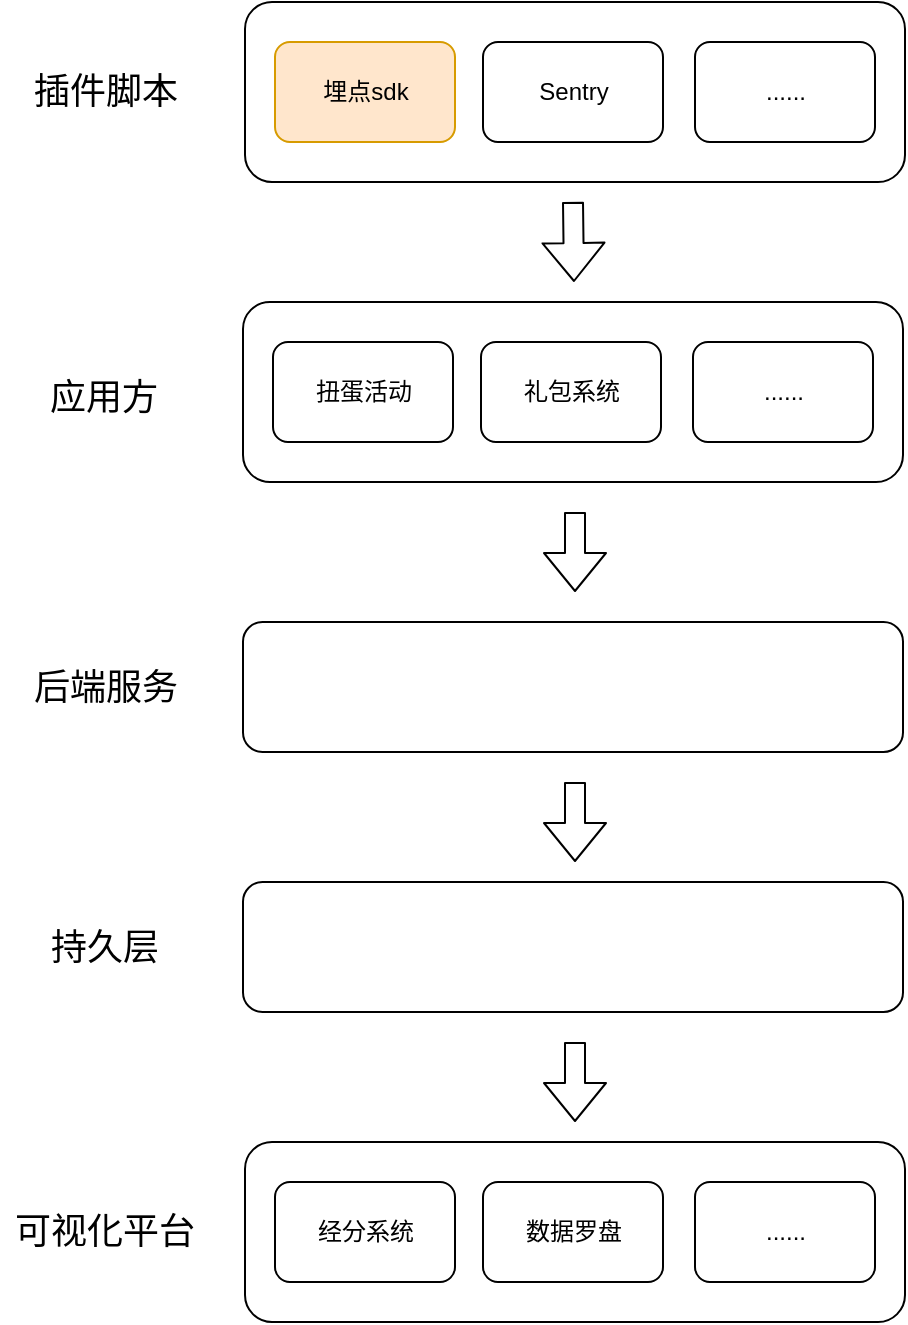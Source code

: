 <mxfile version="14.4.9" type="github">
  <diagram id="6a731a19-8d31-9384-78a2-239565b7b9f0" name="Page-1">
    <mxGraphModel dx="946" dy="534" grid="1" gridSize="10" guides="1" tooltips="1" connect="1" arrows="1" fold="1" page="1" pageScale="1" pageWidth="1169" pageHeight="827" background="#ffffff" math="0" shadow="0">
      <root>
        <mxCell id="0" />
        <mxCell id="1" parent="0" />
        <mxCell id="UvGuUl9j-CJud8FYkH5n-78" value="" style="rounded=1;whiteSpace=wrap;html=1;" vertex="1" parent="1">
          <mxGeometry x="601.5" y="390" width="330" height="90" as="geometry" />
        </mxCell>
        <mxCell id="UvGuUl9j-CJud8FYkH5n-79" value="扭蛋活动" style="rounded=1;whiteSpace=wrap;html=1;" vertex="1" parent="1">
          <mxGeometry x="616.5" y="410" width="90" height="50" as="geometry" />
        </mxCell>
        <mxCell id="UvGuUl9j-CJud8FYkH5n-80" value="礼包系统" style="rounded=1;whiteSpace=wrap;html=1;" vertex="1" parent="1">
          <mxGeometry x="720.5" y="410" width="90" height="50" as="geometry" />
        </mxCell>
        <mxCell id="UvGuUl9j-CJud8FYkH5n-81" value="......" style="rounded=1;whiteSpace=wrap;html=1;" vertex="1" parent="1">
          <mxGeometry x="826.5" y="410" width="90" height="50" as="geometry" />
        </mxCell>
        <mxCell id="UvGuUl9j-CJud8FYkH5n-82" value="&lt;font style=&quot;font-size: 18px&quot;&gt;应用方&lt;/font&gt;" style="text;html=1;strokeColor=none;fillColor=none;align=center;verticalAlign=middle;whiteSpace=wrap;rounded=0;" vertex="1" parent="1">
          <mxGeometry x="501.5" y="425" width="60" height="25" as="geometry" />
        </mxCell>
        <mxCell id="UvGuUl9j-CJud8FYkH5n-83" value="" style="rounded=1;whiteSpace=wrap;html=1;" vertex="1" parent="1">
          <mxGeometry x="602.5" y="240" width="330" height="90" as="geometry" />
        </mxCell>
        <mxCell id="UvGuUl9j-CJud8FYkH5n-84" value="埋点sdk" style="rounded=1;whiteSpace=wrap;html=1;fillColor=#ffe6cc;strokeColor=#d79b00;" vertex="1" parent="1">
          <mxGeometry x="617.5" y="260" width="90" height="50" as="geometry" />
        </mxCell>
        <mxCell id="UvGuUl9j-CJud8FYkH5n-85" value="Sentry" style="rounded=1;whiteSpace=wrap;html=1;" vertex="1" parent="1">
          <mxGeometry x="721.5" y="260" width="90" height="50" as="geometry" />
        </mxCell>
        <mxCell id="UvGuUl9j-CJud8FYkH5n-86" value="......" style="rounded=1;whiteSpace=wrap;html=1;" vertex="1" parent="1">
          <mxGeometry x="827.5" y="260" width="90" height="50" as="geometry" />
        </mxCell>
        <mxCell id="UvGuUl9j-CJud8FYkH5n-87" value="&lt;font style=&quot;font-size: 18px&quot;&gt;插件脚本&lt;/font&gt;" style="text;html=1;strokeColor=none;fillColor=none;align=center;verticalAlign=middle;whiteSpace=wrap;rounded=0;" vertex="1" parent="1">
          <mxGeometry x="487.5" y="270" width="90" height="30" as="geometry" />
        </mxCell>
        <mxCell id="UvGuUl9j-CJud8FYkH5n-88" value="" style="shape=flexArrow;endArrow=classic;html=1;" edge="1" parent="1">
          <mxGeometry width="50" height="50" relative="1" as="geometry">
            <mxPoint x="766.5" y="340" as="sourcePoint" />
            <mxPoint x="767" y="380" as="targetPoint" />
          </mxGeometry>
        </mxCell>
        <mxCell id="UvGuUl9j-CJud8FYkH5n-89" value="" style="rounded=1;whiteSpace=wrap;html=1;" vertex="1" parent="1">
          <mxGeometry x="602.5" y="810" width="330" height="90" as="geometry" />
        </mxCell>
        <mxCell id="UvGuUl9j-CJud8FYkH5n-90" value="经分系统" style="rounded=1;whiteSpace=wrap;html=1;" vertex="1" parent="1">
          <mxGeometry x="617.5" y="830" width="90" height="50" as="geometry" />
        </mxCell>
        <mxCell id="UvGuUl9j-CJud8FYkH5n-91" value="数据罗盘" style="rounded=1;whiteSpace=wrap;html=1;" vertex="1" parent="1">
          <mxGeometry x="721.5" y="830" width="90" height="50" as="geometry" />
        </mxCell>
        <mxCell id="UvGuUl9j-CJud8FYkH5n-92" value="......" style="rounded=1;whiteSpace=wrap;html=1;" vertex="1" parent="1">
          <mxGeometry x="827.5" y="830" width="90" height="50" as="geometry" />
        </mxCell>
        <mxCell id="UvGuUl9j-CJud8FYkH5n-93" value="&lt;font style=&quot;font-size: 18px&quot;&gt;可视化平台&lt;/font&gt;" style="text;html=1;strokeColor=none;fillColor=none;align=center;verticalAlign=middle;whiteSpace=wrap;rounded=0;" vertex="1" parent="1">
          <mxGeometry x="480" y="840" width="105" height="30" as="geometry" />
        </mxCell>
        <mxCell id="UvGuUl9j-CJud8FYkH5n-94" value="" style="shape=flexArrow;endArrow=classic;html=1;" edge="1" parent="1">
          <mxGeometry width="50" height="50" relative="1" as="geometry">
            <mxPoint x="767.5" y="495" as="sourcePoint" />
            <mxPoint x="767.5" y="535" as="targetPoint" />
          </mxGeometry>
        </mxCell>
        <mxCell id="UvGuUl9j-CJud8FYkH5n-95" value="&lt;span style=&quot;font-size: 18px&quot;&gt;持久层&lt;/span&gt;" style="text;html=1;strokeColor=none;fillColor=none;align=center;verticalAlign=middle;whiteSpace=wrap;rounded=0;" vertex="1" parent="1">
          <mxGeometry x="480" y="697.5" width="105" height="30" as="geometry" />
        </mxCell>
        <mxCell id="UvGuUl9j-CJud8FYkH5n-96" value="" style="rounded=1;whiteSpace=wrap;html=1;" vertex="1" parent="1">
          <mxGeometry x="601.5" y="550" width="330" height="65" as="geometry" />
        </mxCell>
        <mxCell id="UvGuUl9j-CJud8FYkH5n-97" value="&lt;span style=&quot;font-size: 18px&quot;&gt;后端服务&lt;/span&gt;" style="text;html=1;strokeColor=none;fillColor=none;align=center;verticalAlign=middle;whiteSpace=wrap;rounded=0;" vertex="1" parent="1">
          <mxGeometry x="487.5" y="567.5" width="90" height="30" as="geometry" />
        </mxCell>
        <mxCell id="UvGuUl9j-CJud8FYkH5n-98" value="" style="shape=flexArrow;endArrow=classic;html=1;" edge="1" parent="1">
          <mxGeometry width="50" height="50" relative="1" as="geometry">
            <mxPoint x="767.5" y="630" as="sourcePoint" />
            <mxPoint x="767.5" y="670" as="targetPoint" />
          </mxGeometry>
        </mxCell>
        <mxCell id="UvGuUl9j-CJud8FYkH5n-99" value="" style="rounded=1;whiteSpace=wrap;html=1;" vertex="1" parent="1">
          <mxGeometry x="601.5" y="680" width="330" height="65" as="geometry" />
        </mxCell>
        <mxCell id="UvGuUl9j-CJud8FYkH5n-100" value="" style="shape=flexArrow;endArrow=classic;html=1;" edge="1" parent="1">
          <mxGeometry width="50" height="50" relative="1" as="geometry">
            <mxPoint x="767.5" y="760" as="sourcePoint" />
            <mxPoint x="767.5" y="800" as="targetPoint" />
          </mxGeometry>
        </mxCell>
      </root>
    </mxGraphModel>
  </diagram>
</mxfile>
